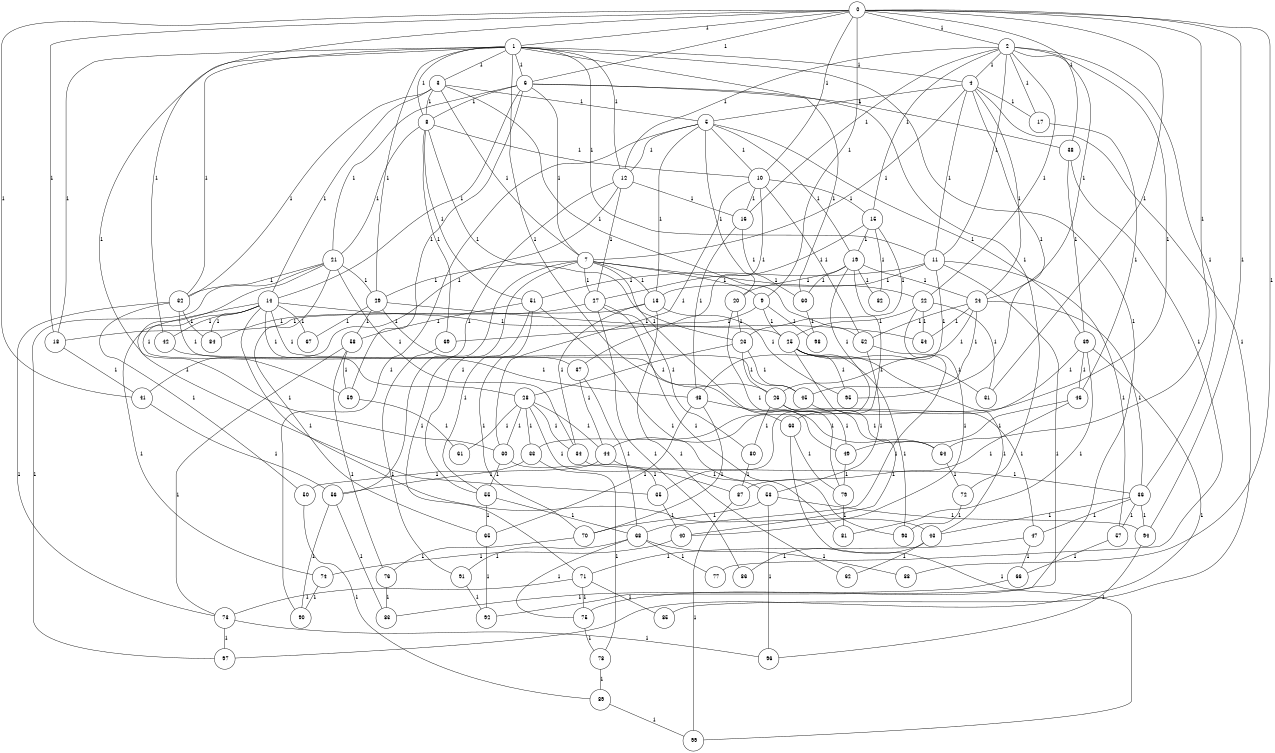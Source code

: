 graph G {
size="8.5,11;"
ratio = "expand;"
fixedsize="true;"
overlap="scale;"
node[shape=circle,width=.12,hight=.12,fontsize=12]
edge[fontsize=12]

0[label=" 0" color=black, pos="2.5510283,0.45024762!"];
1[label=" 1" color=black, pos="1.6205095,2.5743318!"];
2[label=" 2" color=black, pos="1.0950785,2.4210347!"];
3[label=" 3" color=black, pos="2.8501545,1.6857018!"];
4[label=" 4" color=black, pos="2.9286501,0.89371198!"];
5[label=" 5" color=black, pos="1.1730962,1.7809721!"];
6[label=" 6" color=black, pos="0.76612355,2.0731134!"];
7[label=" 7" color=black, pos="1.3615663,1.5308483!"];
8[label=" 8" color=black, pos="1.5226714,2.3492832!"];
9[label=" 9" color=black, pos="2.4504387,2.5770843!"];
10[label=" 10" color=black, pos="1.8512108,0.57063578!"];
11[label=" 11" color=black, pos="2.6528556,2.966393!"];
12[label=" 12" color=black, pos="2.6884413,2.0101802!"];
13[label=" 13" color=black, pos="0.92802808,1.8681708!"];
14[label=" 14" color=black, pos="2.0898608,0.58310806!"];
15[label=" 15" color=black, pos="1.7245248,2.3640218!"];
16[label=" 16" color=black, pos="2.0950523,1.3903771!"];
17[label=" 17" color=black, pos="2.6369201,2.0910082!"];
18[label=" 18" color=black, pos="0.96558047,0.18949618!"];
19[label=" 19" color=black, pos="0.91798158,1.1999418!"];
20[label=" 20" color=black, pos="0.015994061,1.4679605!"];
21[label=" 21" color=black, pos="0.0012744018,2.6381738!"];
22[label=" 22" color=black, pos="0.27741538,0.54256233!"];
23[label=" 23" color=black, pos="2.3352382,2.2491363!"];
24[label=" 24" color=black, pos="0.61988915,0.97578145!"];
25[label=" 25" color=black, pos="0.60697484,2.7449402!"];
26[label=" 26" color=black, pos="2.7284336,1.1909914!"];
27[label=" 27" color=black, pos="1.0903255,1.2528381!"];
28[label=" 28" color=black, pos="2.6010553,0.050341685!"];
29[label=" 29" color=black, pos="1.0569299,0.69346486!"];
30[label=" 30" color=black, pos="1.9097973,2.3362854!"];
31[label=" 31" color=black, pos="0.1426113,1.6753259!"];
32[label=" 32" color=black, pos="0.22493512,2.0193097!"];
33[label=" 33" color=black, pos="1.717897,1.4044653!"];
34[label=" 34" color=black, pos="1.6986862,2.0927458!"];
35[label=" 35" color=black, pos="1.9863899,2.8953313!"];
36[label=" 36" color=black, pos="0.066382539,1.1897748!"];
37[label=" 37" color=black, pos="1.6341884,0.45765766!"];
38[label=" 38" color=black, pos="2.1192669,1.7890211!"];
39[label=" 39" color=black, pos="1.3793648,0.024378627!"];
40[label=" 40" color=black, pos="2.1154544,2.4362098!"];
41[label=" 41" color=black, pos="0.80793824,0.27968196!"];
42[label=" 42" color=black, pos="2.4361318,0.29563622!"];
43[label=" 43" color=black, pos="1.7180117,1.0099668!"];
44[label=" 44" color=black, pos="1.1366405,2.9077066!"];
45[label=" 45" color=black, pos="2.0829813,0.31481457!"];
46[label=" 46" color=black, pos="0.15930737,0.46412635!"];
47[label=" 47" color=black, pos="2.5681827,1.142972!"];
48[label=" 48" color=black, pos="2.5321933,0.51698844!"];
49[label=" 49" color=black, pos="1.419857,0.84675605!"];
50[label=" 50" color=black, pos="1.1690982,2.2785105!"];
51[label=" 51" color=black, pos="1.3333598,2.6715041!"];
52[label=" 52" color=black, pos="2.4882189,0.24082913!"];
53[label=" 53" color=black, pos="0.94457505,1.7734484!"];
54[label=" 54" color=black, pos="1.6594794,0.64255456!"];
55[label=" 55" color=black, pos="0.72607977,0.91129918!"];
56[label=" 56" color=black, pos="2.3647085,1.5984047!"];
57[label=" 57" color=black, pos="2.224958,2.6405542!"];
58[label=" 58" color=black, pos="0.58755297,0.28116605!"];
59[label=" 59" color=black, pos="1.207542,2.390913!"];
60[label=" 60" color=black, pos="0.53188089,0.26696114!"];
61[label=" 61" color=black, pos="0.1873858,1.5803384!"];
62[label=" 62" color=black, pos="1.2779844,2.0745273!"];
63[label=" 63" color=black, pos="2.0084195,0.26233724!"];
64[label=" 64" color=black, pos="1.4141141,0.15769343!"];
65[label=" 65" color=black, pos="1.3059026,2.0331283!"];
66[label=" 66" color=black, pos="0.71731232,2.8143683!"];
67[label=" 67" color=black, pos="2.2669645,0.62061517!"];
68[label=" 68" color=black, pos="0.83702342,1.2753013!"];
69[label=" 69" color=black, pos="2.9279859,2.8712744!"];
70[label=" 70" color=black, pos="0.078532582,2.2100344!"];
71[label=" 71" color=black, pos="2.9316282,0.46008006!"];
72[label=" 72" color=black, pos="2.3331135,2.9848144!"];
73[label=" 73" color=black, pos="1.4160211,2.5324717!"];
74[label=" 74" color=black, pos="2.332237,0.058187737!"];
75[label=" 75" color=black, pos="1.5521213,2.3980469!"];
76[label=" 76" color=black, pos="2.5663792,1.413554!"];
77[label=" 77" color=black, pos="1.5289879,2.7003354!"];
78[label=" 78" color=black, pos="0.2306301,0.69447256!"];
79[label=" 79" color=black, pos="1.3827414,1.5080005!"];
80[label=" 80" color=black, pos="1.7723261,0.35487104!"];
81[label=" 81" color=black, pos="1.5107576,1.3216807!"];
82[label=" 82" color=black, pos="1.2341828,0.44219613!"];
83[label=" 83" color=black, pos="1.0586713,0.17544889!"];
84[label=" 84" color=black, pos="0.51359126,0.11941566!"];
85[label=" 85" color=black, pos="1.8738313,2.6500996!"];
86[label=" 86" color=black, pos="1.7301208,0.26671964!"];
87[label=" 87" color=black, pos="0.49912481,1.828717!"];
88[label=" 88" color=black, pos="0.26753509,0.45979815!"];
89[label=" 89" color=black, pos="0.070930829,1.6212873!"];
90[label=" 90" color=black, pos="0.16134726,2.0914177!"];
91[label=" 91" color=black, pos="2.9037265,2.8450691!"];
92[label=" 92" color=black, pos="0.85586949,0.45989688!"];
93[label=" 93" color=black, pos="2.7842358,2.8341621!"];
94[label=" 94" color=black, pos="0.45456871,2.6272187!"];
95[label=" 95" color=black, pos="1.875602,2.2251444!"];
96[label=" 96" color=black, pos="2.6395238,1.9214297!"];
97[label=" 97" color=black, pos="2.4664214,2.0155683!"];
98[label=" 98" color=black, pos="0.60620043,0.84778726!"];
99[label=" 99" color=black, pos="0.37385264,1.9272446!"];
0--1[label="1"]
0--2[label="1"]
0--6[label="1"]
0--9[label="1"]
0--10[label="1"]
0--18[label="1"]
0--31[label="1"]
0--38[label="1"]
0--41[label="1"]
0--42[label="1"]
0--64[label="1"]
0--88[label="1"]
0--94[label="1"]
1--3[label="1"]
1--4[label="1"]
1--6[label="1"]
1--8[label="1"]
1--11[label="1"]
1--12[label="1"]
1--18[label="1"]
1--29[label="1"]
1--30[label="1"]
1--32[label="1"]
1--49[label="1"]
1--72[label="1"]
1--92[label="1"]
2--4[label="1"]
2--11[label="1"]
2--12[label="1"]
2--15[label="1"]
2--16[label="1"]
2--17[label="1"]
2--22[label="1"]
2--24[label="1"]
2--36[label="1"]
2--44[label="1"]
3--5[label="1"]
3--7[label="1"]
3--8[label="1"]
3--14[label="1"]
3--32[label="1"]
3--52[label="1"]
4--5[label="1"]
4--7[label="1"]
4--11[label="1"]
4--17[label="1"]
4--24[label="1"]
4--85[label="1"]
4--95[label="1"]
5--10[label="1"]
5--12[label="1"]
5--13[label="1"]
5--19[label="1"]
5--20[label="1"]
5--39[label="1"]
5--90[label="1"]
6--7[label="1"]
6--8[label="1"]
6--14[label="1"]
6--21[label="1"]
6--38[label="1"]
6--59[label="1"]
6--60[label="1"]
7--9[label="1"]
7--13[label="1"]
7--22[label="1"]
7--27[label="1"]
7--29[label="1"]
7--55[label="1"]
7--63[label="1"]
7--71[label="1"]
8--10[label="1"]
8--21[label="1"]
8--23[label="1"]
8--51[label="1"]
8--69[label="1"]
9--25[label="1"]
9--69[label="1"]
9--98[label="1"]
10--15[label="1"]
10--16[label="1"]
10--30[label="1"]
10--37[label="1"]
10--52[label="1"]
11--13[label="1"]
11--26[label="1"]
11--51[label="1"]
11--57[label="1"]
11--75[label="1"]
12--16[label="1"]
12--27[label="1"]
12--41[label="1"]
12--56[label="1"]
13--18[label="1"]
13--34[label="1"]
13--62[label="1"]
13--95[label="1"]
14--25[label="1"]
14--26[label="1"]
14--28[label="1"]
14--42[label="1"]
14--43[label="1"]
14--59[label="1"]
14--67[label="1"]
14--74[label="1"]
14--84[label="1"]
15--19[label="1"]
15--23[label="1"]
15--27[label="1"]
15--82[label="1"]
16--48[label="1"]
16--60[label="1"]
17--46[label="1"]
18--41[label="1"]
19--20[label="1"]
19--24[label="1"]
19--33[label="1"]
19--35[label="1"]
19--60[label="1"]
19--82[label="1"]
20--23[label="1"]
20--79[label="1"]
21--29[label="1"]
21--32[label="1"]
21--34[label="1"]
21--35[label="1"]
21--65[label="1"]
21--97[label="1"]
22--25[label="1"]
22--31[label="1"]
22--40[label="1"]
22--54[label="1"]
23--26[label="1"]
23--28[label="1"]
23--45[label="1"]
24--36[label="1"]
24--45[label="1"]
24--48[label="1"]
24--52[label="1"]
24--54[label="1"]
25--31[label="1"]
25--43[label="1"]
25--47[label="1"]
25--93[label="1"]
25--95[label="1"]
26--40[label="1"]
26--49[label="1"]
26--80[label="1"]
27--80[label="1"]
27--84[label="1"]
27--86[label="1"]
27--93[label="1"]
28--30[label="1"]
28--33[label="1"]
28--34[label="1"]
28--44[label="1"]
28--61[label="1"]
28--87[label="1"]
29--37[label="1"]
29--54[label="1"]
29--58[label="1"]
29--67[label="1"]
30--35[label="1"]
30--55[label="1"]
32--45[label="1"]
32--50[label="1"]
32--73[label="1"]
32--84[label="1"]
33--50[label="1"]
33--78[label="1"]
34--36[label="1"]
35--40[label="1"]
36--43[label="1"]
36--47[label="1"]
36--57[label="1"]
36--94[label="1"]
37--44[label="1"]
37--68[label="1"]
38--39[label="1"]
38--77[label="1"]
39--46[label="1"]
39--63[label="1"]
39--81[label="1"]
39--97[label="1"]
40--74[label="1"]
41--56[label="1"]
42--48[label="1"]
43--62[label="1"]
43--86[label="1"]
44--53[label="1"]
44--56[label="1"]
45--64[label="1"]
46--49[label="1"]
46--87[label="1"]
47--66[label="1"]
47--71[label="1"]
48--64[label="1"]
48--65[label="1"]
48--70[label="1"]
49--79[label="1"]
50--89[label="1"]
51--55[label="1"]
51--58[label="1"]
51--70[label="1"]
51--81[label="1"]
52--53[label="1"]
52--68[label="1"]
53--70[label="1"]
53--94[label="1"]
53--96[label="1"]
55--65[label="1"]
55--68[label="1"]
56--83[label="1"]
56--90[label="1"]
57--66[label="1"]
58--59[label="1"]
58--73[label="1"]
58--76[label="1"]
59--61[label="1"]
60--98[label="1"]
63--79[label="1"]
63--99[label="1"]
64--72[label="1"]
65--92[label="1"]
66--83[label="1"]
68--75[label="1"]
68--77[label="1"]
68--88[label="1"]
68--91[label="1"]
69--91[label="1"]
70--76[label="1"]
71--73[label="1"]
71--75[label="1"]
71--85[label="1"]
72--93[label="1"]
73--96[label="1"]
73--97[label="1"]
74--90[label="1"]
75--78[label="1"]
76--83[label="1"]
78--89[label="1"]
79--81[label="1"]
80--87[label="1"]
87--99[label="1"]
89--99[label="1"]
91--92[label="1"]
94--96[label="1"]

}
